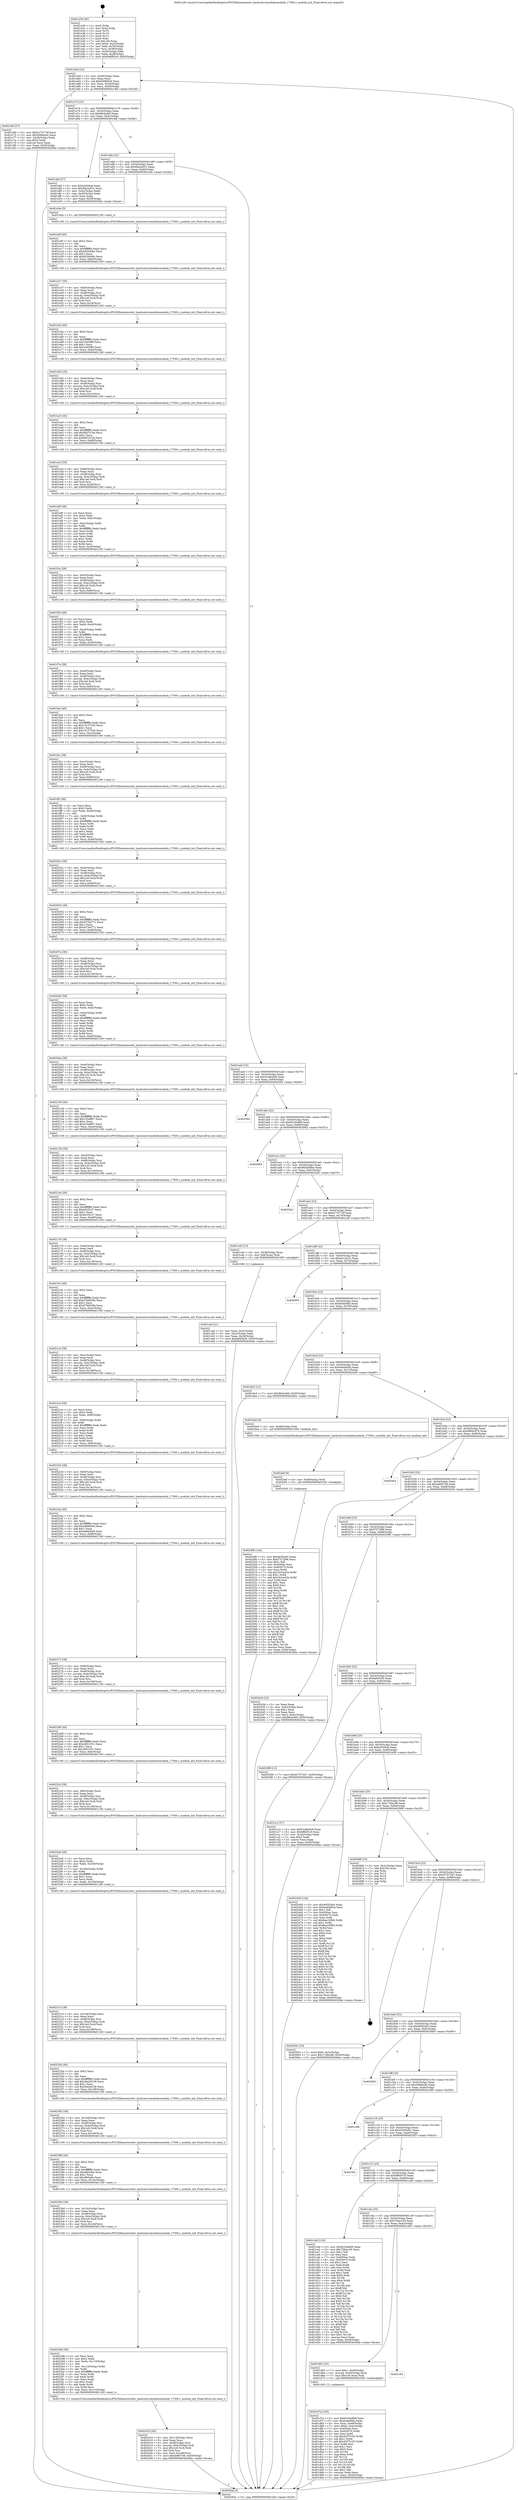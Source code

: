 digraph "0x401a30" {
  label = "0x401a30 (/mnt/c/Users/mathe/Desktop/tcc/POCII/binaries/extr_hashcatsrcmodulesmodule_17500.c_module_init_Final-ollvm.out::main(0))"
  labelloc = "t"
  node[shape=record]

  Entry [label="",width=0.3,height=0.3,shape=circle,fillcolor=black,style=filled]
  "0x401a5d" [label="{
     0x401a5d [23]\l
     | [instrs]\l
     &nbsp;&nbsp;0x401a5d \<+3\>: mov -0x50(%rbp),%eax\l
     &nbsp;&nbsp;0x401a60 \<+2\>: mov %eax,%ecx\l
     &nbsp;&nbsp;0x401a62 \<+6\>: sub $0x846f65c6,%ecx\l
     &nbsp;&nbsp;0x401a68 \<+3\>: mov %eax,-0x54(%rbp)\l
     &nbsp;&nbsp;0x401a6b \<+3\>: mov %ecx,-0x58(%rbp)\l
     &nbsp;&nbsp;0x401a6e \<+6\>: je 0000000000401c6d \<main+0x23d\>\l
  }"]
  "0x401c6d" [label="{
     0x401c6d [27]\l
     | [instrs]\l
     &nbsp;&nbsp;0x401c6d \<+5\>: mov $0xb170774f,%eax\l
     &nbsp;&nbsp;0x401c72 \<+5\>: mov $0x509bbc9c,%ecx\l
     &nbsp;&nbsp;0x401c77 \<+3\>: mov -0x28(%rbp),%edx\l
     &nbsp;&nbsp;0x401c7a \<+3\>: cmp $0x2,%edx\l
     &nbsp;&nbsp;0x401c7d \<+3\>: cmovne %ecx,%eax\l
     &nbsp;&nbsp;0x401c80 \<+3\>: mov %eax,-0x50(%rbp)\l
     &nbsp;&nbsp;0x401c83 \<+5\>: jmp 00000000004026da \<main+0xcaa\>\l
  }"]
  "0x401a74" [label="{
     0x401a74 [22]\l
     | [instrs]\l
     &nbsp;&nbsp;0x401a74 \<+5\>: jmp 0000000000401a79 \<main+0x49\>\l
     &nbsp;&nbsp;0x401a79 \<+3\>: mov -0x54(%rbp),%eax\l
     &nbsp;&nbsp;0x401a7c \<+5\>: sub $0x88cbcfe0,%eax\l
     &nbsp;&nbsp;0x401a81 \<+3\>: mov %eax,-0x5c(%rbp)\l
     &nbsp;&nbsp;0x401a84 \<+6\>: je 0000000000401def \<main+0x3bf\>\l
  }"]
  "0x4026da" [label="{
     0x4026da [5]\l
     | [instrs]\l
     &nbsp;&nbsp;0x4026da \<+5\>: jmp 0000000000401a5d \<main+0x2d\>\l
  }"]
  "0x401a30" [label="{
     0x401a30 [45]\l
     | [instrs]\l
     &nbsp;&nbsp;0x401a30 \<+1\>: push %rbp\l
     &nbsp;&nbsp;0x401a31 \<+3\>: mov %rsp,%rbp\l
     &nbsp;&nbsp;0x401a34 \<+2\>: push %r15\l
     &nbsp;&nbsp;0x401a36 \<+2\>: push %r14\l
     &nbsp;&nbsp;0x401a38 \<+2\>: push %r12\l
     &nbsp;&nbsp;0x401a3a \<+1\>: push %rbx\l
     &nbsp;&nbsp;0x401a3b \<+7\>: sub $0x100,%rsp\l
     &nbsp;&nbsp;0x401a42 \<+7\>: movl $0x0,-0x2c(%rbp)\l
     &nbsp;&nbsp;0x401a49 \<+3\>: mov %edi,-0x30(%rbp)\l
     &nbsp;&nbsp;0x401a4c \<+4\>: mov %rsi,-0x38(%rbp)\l
     &nbsp;&nbsp;0x401a50 \<+3\>: mov -0x30(%rbp),%edi\l
     &nbsp;&nbsp;0x401a53 \<+3\>: mov %edi,-0x28(%rbp)\l
     &nbsp;&nbsp;0x401a56 \<+7\>: movl $0x846f65c6,-0x50(%rbp)\l
  }"]
  Exit [label="",width=0.3,height=0.3,shape=circle,fillcolor=black,style=filled,peripheries=2]
  "0x401def" [label="{
     0x401def [27]\l
     | [instrs]\l
     &nbsp;&nbsp;0x401def \<+5\>: mov $0xb2650e6,%eax\l
     &nbsp;&nbsp;0x401df4 \<+5\>: mov $0x90a2e031,%ecx\l
     &nbsp;&nbsp;0x401df9 \<+3\>: mov -0x4c(%rbp),%edx\l
     &nbsp;&nbsp;0x401dfc \<+3\>: cmp -0x40(%rbp),%edx\l
     &nbsp;&nbsp;0x401dff \<+3\>: cmovl %ecx,%eax\l
     &nbsp;&nbsp;0x401e02 \<+3\>: mov %eax,-0x50(%rbp)\l
     &nbsp;&nbsp;0x401e05 \<+5\>: jmp 00000000004026da \<main+0xcaa\>\l
  }"]
  "0x401a8a" [label="{
     0x401a8a [22]\l
     | [instrs]\l
     &nbsp;&nbsp;0x401a8a \<+5\>: jmp 0000000000401a8f \<main+0x5f\>\l
     &nbsp;&nbsp;0x401a8f \<+3\>: mov -0x54(%rbp),%eax\l
     &nbsp;&nbsp;0x401a92 \<+5\>: sub $0x90a2e031,%eax\l
     &nbsp;&nbsp;0x401a97 \<+3\>: mov %eax,-0x60(%rbp)\l
     &nbsp;&nbsp;0x401a9a \<+6\>: je 0000000000401e0a \<main+0x3da\>\l
  }"]
  "0x4024f8" [label="{
     0x4024f8 [144]\l
     | [instrs]\l
     &nbsp;&nbsp;0x4024f8 \<+5\>: mov $0x465f2a0c,%eax\l
     &nbsp;&nbsp;0x4024fd \<+5\>: mov $0xf7572f06,%ecx\l
     &nbsp;&nbsp;0x402502 \<+2\>: mov $0x1,%dl\l
     &nbsp;&nbsp;0x402504 \<+7\>: mov 0x4050ac,%esi\l
     &nbsp;&nbsp;0x40250b \<+8\>: mov 0x405070,%r8d\l
     &nbsp;&nbsp;0x402513 \<+3\>: mov %esi,%r9d\l
     &nbsp;&nbsp;0x402516 \<+7\>: sub $0x1b3ca43a,%r9d\l
     &nbsp;&nbsp;0x40251d \<+4\>: sub $0x1,%r9d\l
     &nbsp;&nbsp;0x402521 \<+7\>: add $0x1b3ca43a,%r9d\l
     &nbsp;&nbsp;0x402528 \<+4\>: imul %r9d,%esi\l
     &nbsp;&nbsp;0x40252c \<+3\>: and $0x1,%esi\l
     &nbsp;&nbsp;0x40252f \<+3\>: cmp $0x0,%esi\l
     &nbsp;&nbsp;0x402532 \<+4\>: sete %r10b\l
     &nbsp;&nbsp;0x402536 \<+4\>: cmp $0xa,%r8d\l
     &nbsp;&nbsp;0x40253a \<+4\>: setl %r11b\l
     &nbsp;&nbsp;0x40253e \<+3\>: mov %r10b,%bl\l
     &nbsp;&nbsp;0x402541 \<+3\>: xor $0xff,%bl\l
     &nbsp;&nbsp;0x402544 \<+3\>: mov %r11b,%r14b\l
     &nbsp;&nbsp;0x402547 \<+4\>: xor $0xff,%r14b\l
     &nbsp;&nbsp;0x40254b \<+3\>: xor $0x1,%dl\l
     &nbsp;&nbsp;0x40254e \<+3\>: mov %bl,%r15b\l
     &nbsp;&nbsp;0x402551 \<+4\>: and $0xff,%r15b\l
     &nbsp;&nbsp;0x402555 \<+3\>: and %dl,%r10b\l
     &nbsp;&nbsp;0x402558 \<+3\>: mov %r14b,%r12b\l
     &nbsp;&nbsp;0x40255b \<+4\>: and $0xff,%r12b\l
     &nbsp;&nbsp;0x40255f \<+3\>: and %dl,%r11b\l
     &nbsp;&nbsp;0x402562 \<+3\>: or %r10b,%r15b\l
     &nbsp;&nbsp;0x402565 \<+3\>: or %r11b,%r12b\l
     &nbsp;&nbsp;0x402568 \<+3\>: xor %r12b,%r15b\l
     &nbsp;&nbsp;0x40256b \<+3\>: or %r14b,%bl\l
     &nbsp;&nbsp;0x40256e \<+3\>: xor $0xff,%bl\l
     &nbsp;&nbsp;0x402571 \<+3\>: or $0x1,%dl\l
     &nbsp;&nbsp;0x402574 \<+2\>: and %dl,%bl\l
     &nbsp;&nbsp;0x402576 \<+3\>: or %bl,%r15b\l
     &nbsp;&nbsp;0x402579 \<+4\>: test $0x1,%r15b\l
     &nbsp;&nbsp;0x40257d \<+3\>: cmovne %ecx,%eax\l
     &nbsp;&nbsp;0x402580 \<+3\>: mov %eax,-0x50(%rbp)\l
     &nbsp;&nbsp;0x402583 \<+5\>: jmp 00000000004026da \<main+0xcaa\>\l
  }"]
  "0x401e0a" [label="{
     0x401e0a [5]\l
     | [instrs]\l
     &nbsp;&nbsp;0x401e0a \<+5\>: call 0000000000401160 \<next_i\>\l
     | [calls]\l
     &nbsp;&nbsp;0x401160 \{1\} (/mnt/c/Users/mathe/Desktop/tcc/POCII/binaries/extr_hashcatsrcmodulesmodule_17500.c_module_init_Final-ollvm.out::next_i)\l
  }"]
  "0x401aa0" [label="{
     0x401aa0 [22]\l
     | [instrs]\l
     &nbsp;&nbsp;0x401aa0 \<+5\>: jmp 0000000000401aa5 \<main+0x75\>\l
     &nbsp;&nbsp;0x401aa5 \<+3\>: mov -0x54(%rbp),%eax\l
     &nbsp;&nbsp;0x401aa8 \<+5\>: sub $0x91d6a028,%eax\l
     &nbsp;&nbsp;0x401aad \<+3\>: mov %eax,-0x64(%rbp)\l
     &nbsp;&nbsp;0x401ab0 \<+6\>: je 0000000000402594 \<main+0xb64\>\l
  }"]
  "0x4024ef" [label="{
     0x4024ef [9]\l
     | [instrs]\l
     &nbsp;&nbsp;0x4024ef \<+4\>: mov -0x48(%rbp),%rdi\l
     &nbsp;&nbsp;0x4024f3 \<+5\>: call 0000000000401030 \<free@plt\>\l
     | [calls]\l
     &nbsp;&nbsp;0x401030 \{1\} (unknown)\l
  }"]
  "0x402594" [label="{
     0x402594\l
  }", style=dashed]
  "0x401ab6" [label="{
     0x401ab6 [22]\l
     | [instrs]\l
     &nbsp;&nbsp;0x401ab6 \<+5\>: jmp 0000000000401abb \<main+0x8b\>\l
     &nbsp;&nbsp;0x401abb \<+3\>: mov -0x54(%rbp),%eax\l
     &nbsp;&nbsp;0x401abe \<+5\>: sub $0x9234e9d9,%eax\l
     &nbsp;&nbsp;0x401ac3 \<+3\>: mov %eax,-0x68(%rbp)\l
     &nbsp;&nbsp;0x401ac6 \<+6\>: je 0000000000402682 \<main+0xc52\>\l
  }"]
  "0x402410" [label="{
     0x402410 [45]\l
     | [instrs]\l
     &nbsp;&nbsp;0x402410 \<+6\>: mov -0x114(%rbp),%ecx\l
     &nbsp;&nbsp;0x402416 \<+3\>: imul %eax,%ecx\l
     &nbsp;&nbsp;0x402419 \<+4\>: mov -0x48(%rbp),%rsi\l
     &nbsp;&nbsp;0x40241d \<+4\>: movslq -0x4c(%rbp),%rdi\l
     &nbsp;&nbsp;0x402421 \<+7\>: imul $0x1e0,%rdi,%rdi\l
     &nbsp;&nbsp;0x402428 \<+3\>: add %rdi,%rsi\l
     &nbsp;&nbsp;0x40242b \<+6\>: mov %ecx,0x1d8(%rsi)\l
     &nbsp;&nbsp;0x402431 \<+7\>: movl $0xee8f3746,-0x50(%rbp)\l
     &nbsp;&nbsp;0x402438 \<+5\>: jmp 00000000004026da \<main+0xcaa\>\l
  }"]
  "0x402682" [label="{
     0x402682\l
  }", style=dashed]
  "0x401acc" [label="{
     0x401acc [22]\l
     | [instrs]\l
     &nbsp;&nbsp;0x401acc \<+5\>: jmp 0000000000401ad1 \<main+0xa1\>\l
     &nbsp;&nbsp;0x401ad1 \<+3\>: mov -0x54(%rbp),%eax\l
     &nbsp;&nbsp;0x401ad4 \<+5\>: sub $0x9bd5d6be,%eax\l
     &nbsp;&nbsp;0x401ad9 \<+3\>: mov %eax,-0x6c(%rbp)\l
     &nbsp;&nbsp;0x401adc \<+6\>: je 00000000004025a0 \<main+0xb70\>\l
  }"]
  "0x4023d6" [label="{
     0x4023d6 [58]\l
     | [instrs]\l
     &nbsp;&nbsp;0x4023d6 \<+2\>: xor %ecx,%ecx\l
     &nbsp;&nbsp;0x4023d8 \<+5\>: mov $0x2,%edx\l
     &nbsp;&nbsp;0x4023dd \<+6\>: mov %edx,-0x110(%rbp)\l
     &nbsp;&nbsp;0x4023e3 \<+1\>: cltd\l
     &nbsp;&nbsp;0x4023e4 \<+7\>: mov -0x110(%rbp),%r8d\l
     &nbsp;&nbsp;0x4023eb \<+3\>: idiv %r8d\l
     &nbsp;&nbsp;0x4023ee \<+6\>: imul $0xfffffffe,%edx,%edx\l
     &nbsp;&nbsp;0x4023f4 \<+3\>: mov %ecx,%r9d\l
     &nbsp;&nbsp;0x4023f7 \<+3\>: sub %edx,%r9d\l
     &nbsp;&nbsp;0x4023fa \<+2\>: mov %ecx,%edx\l
     &nbsp;&nbsp;0x4023fc \<+3\>: sub $0x1,%edx\l
     &nbsp;&nbsp;0x4023ff \<+3\>: add %edx,%r9d\l
     &nbsp;&nbsp;0x402402 \<+3\>: sub %r9d,%ecx\l
     &nbsp;&nbsp;0x402405 \<+6\>: mov %ecx,-0x114(%rbp)\l
     &nbsp;&nbsp;0x40240b \<+5\>: call 0000000000401160 \<next_i\>\l
     | [calls]\l
     &nbsp;&nbsp;0x401160 \{1\} (/mnt/c/Users/mathe/Desktop/tcc/POCII/binaries/extr_hashcatsrcmodulesmodule_17500.c_module_init_Final-ollvm.out::next_i)\l
  }"]
  "0x4025a0" [label="{
     0x4025a0\l
  }", style=dashed]
  "0x401ae2" [label="{
     0x401ae2 [22]\l
     | [instrs]\l
     &nbsp;&nbsp;0x401ae2 \<+5\>: jmp 0000000000401ae7 \<main+0xb7\>\l
     &nbsp;&nbsp;0x401ae7 \<+3\>: mov -0x54(%rbp),%eax\l
     &nbsp;&nbsp;0x401aea \<+5\>: sub $0xb170774f,%eax\l
     &nbsp;&nbsp;0x401aef \<+3\>: mov %eax,-0x70(%rbp)\l
     &nbsp;&nbsp;0x401af2 \<+6\>: je 0000000000401ca0 \<main+0x270\>\l
  }"]
  "0x4023b0" [label="{
     0x4023b0 [38]\l
     | [instrs]\l
     &nbsp;&nbsp;0x4023b0 \<+6\>: mov -0x10c(%rbp),%ecx\l
     &nbsp;&nbsp;0x4023b6 \<+3\>: imul %eax,%ecx\l
     &nbsp;&nbsp;0x4023b9 \<+4\>: mov -0x48(%rbp),%rsi\l
     &nbsp;&nbsp;0x4023bd \<+4\>: movslq -0x4c(%rbp),%rdi\l
     &nbsp;&nbsp;0x4023c1 \<+7\>: imul $0x1e0,%rdi,%rdi\l
     &nbsp;&nbsp;0x4023c8 \<+3\>: add %rdi,%rsi\l
     &nbsp;&nbsp;0x4023cb \<+6\>: mov %ecx,0x1d4(%rsi)\l
     &nbsp;&nbsp;0x4023d1 \<+5\>: call 0000000000401160 \<next_i\>\l
     | [calls]\l
     &nbsp;&nbsp;0x401160 \{1\} (/mnt/c/Users/mathe/Desktop/tcc/POCII/binaries/extr_hashcatsrcmodulesmodule_17500.c_module_init_Final-ollvm.out::next_i)\l
  }"]
  "0x401ca0" [label="{
     0x401ca0 [13]\l
     | [instrs]\l
     &nbsp;&nbsp;0x401ca0 \<+4\>: mov -0x38(%rbp),%rax\l
     &nbsp;&nbsp;0x401ca4 \<+4\>: mov 0x8(%rax),%rdi\l
     &nbsp;&nbsp;0x401ca8 \<+5\>: call 0000000000401060 \<atoi@plt\>\l
     | [calls]\l
     &nbsp;&nbsp;0x401060 \{1\} (unknown)\l
  }"]
  "0x401af8" [label="{
     0x401af8 [22]\l
     | [instrs]\l
     &nbsp;&nbsp;0x401af8 \<+5\>: jmp 0000000000401afd \<main+0xcd\>\l
     &nbsp;&nbsp;0x401afd \<+3\>: mov -0x54(%rbp),%eax\l
     &nbsp;&nbsp;0x401b00 \<+5\>: sub $0xba12ecf1,%eax\l
     &nbsp;&nbsp;0x401b05 \<+3\>: mov %eax,-0x74(%rbp)\l
     &nbsp;&nbsp;0x401b08 \<+6\>: je 0000000000402650 \<main+0xc20\>\l
  }"]
  "0x401cad" [label="{
     0x401cad [21]\l
     | [instrs]\l
     &nbsp;&nbsp;0x401cad \<+3\>: mov %eax,-0x3c(%rbp)\l
     &nbsp;&nbsp;0x401cb0 \<+3\>: mov -0x3c(%rbp),%eax\l
     &nbsp;&nbsp;0x401cb3 \<+3\>: mov %eax,-0x24(%rbp)\l
     &nbsp;&nbsp;0x401cb6 \<+7\>: movl $0xfaf45b29,-0x50(%rbp)\l
     &nbsp;&nbsp;0x401cbd \<+5\>: jmp 00000000004026da \<main+0xcaa\>\l
  }"]
  "0x402388" [label="{
     0x402388 [40]\l
     | [instrs]\l
     &nbsp;&nbsp;0x402388 \<+5\>: mov $0x2,%ecx\l
     &nbsp;&nbsp;0x40238d \<+1\>: cltd\l
     &nbsp;&nbsp;0x40238e \<+2\>: idiv %ecx\l
     &nbsp;&nbsp;0x402390 \<+6\>: imul $0xfffffffe,%edx,%ecx\l
     &nbsp;&nbsp;0x402396 \<+6\>: add $0xefb5a9e,%ecx\l
     &nbsp;&nbsp;0x40239c \<+3\>: add $0x1,%ecx\l
     &nbsp;&nbsp;0x40239f \<+6\>: sub $0xefb5a9e,%ecx\l
     &nbsp;&nbsp;0x4023a5 \<+6\>: mov %ecx,-0x10c(%rbp)\l
     &nbsp;&nbsp;0x4023ab \<+5\>: call 0000000000401160 \<next_i\>\l
     | [calls]\l
     &nbsp;&nbsp;0x401160 \{1\} (/mnt/c/Users/mathe/Desktop/tcc/POCII/binaries/extr_hashcatsrcmodulesmodule_17500.c_module_init_Final-ollvm.out::next_i)\l
  }"]
  "0x402650" [label="{
     0x402650\l
  }", style=dashed]
  "0x401b0e" [label="{
     0x401b0e [22]\l
     | [instrs]\l
     &nbsp;&nbsp;0x401b0e \<+5\>: jmp 0000000000401b13 \<main+0xe3\>\l
     &nbsp;&nbsp;0x401b13 \<+3\>: mov -0x54(%rbp),%eax\l
     &nbsp;&nbsp;0x401b16 \<+5\>: sub $0xbcfa069a,%eax\l
     &nbsp;&nbsp;0x401b1b \<+3\>: mov %eax,-0x78(%rbp)\l
     &nbsp;&nbsp;0x401b1e \<+6\>: je 0000000000401de3 \<main+0x3b3\>\l
  }"]
  "0x402362" [label="{
     0x402362 [38]\l
     | [instrs]\l
     &nbsp;&nbsp;0x402362 \<+6\>: mov -0x108(%rbp),%ecx\l
     &nbsp;&nbsp;0x402368 \<+3\>: imul %eax,%ecx\l
     &nbsp;&nbsp;0x40236b \<+4\>: mov -0x48(%rbp),%rsi\l
     &nbsp;&nbsp;0x40236f \<+4\>: movslq -0x4c(%rbp),%rdi\l
     &nbsp;&nbsp;0x402373 \<+7\>: imul $0x1e0,%rdi,%rdi\l
     &nbsp;&nbsp;0x40237a \<+3\>: add %rdi,%rsi\l
     &nbsp;&nbsp;0x40237d \<+6\>: mov %ecx,0x1d0(%rsi)\l
     &nbsp;&nbsp;0x402383 \<+5\>: call 0000000000401160 \<next_i\>\l
     | [calls]\l
     &nbsp;&nbsp;0x401160 \{1\} (/mnt/c/Users/mathe/Desktop/tcc/POCII/binaries/extr_hashcatsrcmodulesmodule_17500.c_module_init_Final-ollvm.out::next_i)\l
  }"]
  "0x401de3" [label="{
     0x401de3 [12]\l
     | [instrs]\l
     &nbsp;&nbsp;0x401de3 \<+7\>: movl $0x88cbcfe0,-0x50(%rbp)\l
     &nbsp;&nbsp;0x401dea \<+5\>: jmp 00000000004026da \<main+0xcaa\>\l
  }"]
  "0x401b24" [label="{
     0x401b24 [22]\l
     | [instrs]\l
     &nbsp;&nbsp;0x401b24 \<+5\>: jmp 0000000000401b29 \<main+0xf9\>\l
     &nbsp;&nbsp;0x401b29 \<+3\>: mov -0x54(%rbp),%eax\l
     &nbsp;&nbsp;0x401b2c \<+5\>: sub $0xbedde93a,%eax\l
     &nbsp;&nbsp;0x401b31 \<+3\>: mov %eax,-0x7c(%rbp)\l
     &nbsp;&nbsp;0x401b34 \<+6\>: je 00000000004024e6 \<main+0xab6\>\l
  }"]
  "0x40233a" [label="{
     0x40233a [40]\l
     | [instrs]\l
     &nbsp;&nbsp;0x40233a \<+5\>: mov $0x2,%ecx\l
     &nbsp;&nbsp;0x40233f \<+1\>: cltd\l
     &nbsp;&nbsp;0x402340 \<+2\>: idiv %ecx\l
     &nbsp;&nbsp;0x402342 \<+6\>: imul $0xfffffffe,%edx,%ecx\l
     &nbsp;&nbsp;0x402348 \<+6\>: add $0x3ba28158,%ecx\l
     &nbsp;&nbsp;0x40234e \<+3\>: add $0x1,%ecx\l
     &nbsp;&nbsp;0x402351 \<+6\>: sub $0x3ba28158,%ecx\l
     &nbsp;&nbsp;0x402357 \<+6\>: mov %ecx,-0x108(%rbp)\l
     &nbsp;&nbsp;0x40235d \<+5\>: call 0000000000401160 \<next_i\>\l
     | [calls]\l
     &nbsp;&nbsp;0x401160 \{1\} (/mnt/c/Users/mathe/Desktop/tcc/POCII/binaries/extr_hashcatsrcmodulesmodule_17500.c_module_init_Final-ollvm.out::next_i)\l
  }"]
  "0x4024e6" [label="{
     0x4024e6 [9]\l
     | [instrs]\l
     &nbsp;&nbsp;0x4024e6 \<+4\>: mov -0x48(%rbp),%rdi\l
     &nbsp;&nbsp;0x4024ea \<+5\>: call 0000000000401590 \<module_init\>\l
     | [calls]\l
     &nbsp;&nbsp;0x401590 \{1\} (/mnt/c/Users/mathe/Desktop/tcc/POCII/binaries/extr_hashcatsrcmodulesmodule_17500.c_module_init_Final-ollvm.out::module_init)\l
  }"]
  "0x401b3a" [label="{
     0x401b3a [22]\l
     | [instrs]\l
     &nbsp;&nbsp;0x401b3a \<+5\>: jmp 0000000000401b3f \<main+0x10f\>\l
     &nbsp;&nbsp;0x401b3f \<+3\>: mov -0x54(%rbp),%eax\l
     &nbsp;&nbsp;0x401b42 \<+5\>: sub $0xd80bc679,%eax\l
     &nbsp;&nbsp;0x401b47 \<+3\>: mov %eax,-0x80(%rbp)\l
     &nbsp;&nbsp;0x401b4a \<+6\>: je 00000000004026ce \<main+0xc9e\>\l
  }"]
  "0x402314" [label="{
     0x402314 [38]\l
     | [instrs]\l
     &nbsp;&nbsp;0x402314 \<+6\>: mov -0x104(%rbp),%ecx\l
     &nbsp;&nbsp;0x40231a \<+3\>: imul %eax,%ecx\l
     &nbsp;&nbsp;0x40231d \<+4\>: mov -0x48(%rbp),%rsi\l
     &nbsp;&nbsp;0x402321 \<+4\>: movslq -0x4c(%rbp),%rdi\l
     &nbsp;&nbsp;0x402325 \<+7\>: imul $0x1e0,%rdi,%rdi\l
     &nbsp;&nbsp;0x40232c \<+3\>: add %rdi,%rsi\l
     &nbsp;&nbsp;0x40232f \<+6\>: mov %ecx,0x198(%rsi)\l
     &nbsp;&nbsp;0x402335 \<+5\>: call 0000000000401160 \<next_i\>\l
     | [calls]\l
     &nbsp;&nbsp;0x401160 \{1\} (/mnt/c/Users/mathe/Desktop/tcc/POCII/binaries/extr_hashcatsrcmodulesmodule_17500.c_module_init_Final-ollvm.out::next_i)\l
  }"]
  "0x4026ce" [label="{
     0x4026ce\l
  }", style=dashed]
  "0x401b50" [label="{
     0x401b50 [25]\l
     | [instrs]\l
     &nbsp;&nbsp;0x401b50 \<+5\>: jmp 0000000000401b55 \<main+0x125\>\l
     &nbsp;&nbsp;0x401b55 \<+3\>: mov -0x54(%rbp),%eax\l
     &nbsp;&nbsp;0x401b58 \<+5\>: sub $0xee8f3746,%eax\l
     &nbsp;&nbsp;0x401b5d \<+6\>: mov %eax,-0x84(%rbp)\l
     &nbsp;&nbsp;0x401b63 \<+6\>: je 000000000040243d \<main+0xa0d\>\l
  }"]
  "0x4022e6" [label="{
     0x4022e6 [46]\l
     | [instrs]\l
     &nbsp;&nbsp;0x4022e6 \<+2\>: xor %ecx,%ecx\l
     &nbsp;&nbsp;0x4022e8 \<+5\>: mov $0x2,%edx\l
     &nbsp;&nbsp;0x4022ed \<+6\>: mov %edx,-0x100(%rbp)\l
     &nbsp;&nbsp;0x4022f3 \<+1\>: cltd\l
     &nbsp;&nbsp;0x4022f4 \<+7\>: mov -0x100(%rbp),%r8d\l
     &nbsp;&nbsp;0x4022fb \<+3\>: idiv %r8d\l
     &nbsp;&nbsp;0x4022fe \<+6\>: imul $0xfffffffe,%edx,%edx\l
     &nbsp;&nbsp;0x402304 \<+3\>: sub $0x1,%ecx\l
     &nbsp;&nbsp;0x402307 \<+2\>: sub %ecx,%edx\l
     &nbsp;&nbsp;0x402309 \<+6\>: mov %edx,-0x104(%rbp)\l
     &nbsp;&nbsp;0x40230f \<+5\>: call 0000000000401160 \<next_i\>\l
     | [calls]\l
     &nbsp;&nbsp;0x401160 \{1\} (/mnt/c/Users/mathe/Desktop/tcc/POCII/binaries/extr_hashcatsrcmodulesmodule_17500.c_module_init_Final-ollvm.out::next_i)\l
  }"]
  "0x40243d" [label="{
     0x40243d [25]\l
     | [instrs]\l
     &nbsp;&nbsp;0x40243d \<+2\>: xor %eax,%eax\l
     &nbsp;&nbsp;0x40243f \<+3\>: mov -0x4c(%rbp),%ecx\l
     &nbsp;&nbsp;0x402442 \<+3\>: sub $0x1,%eax\l
     &nbsp;&nbsp;0x402445 \<+2\>: sub %eax,%ecx\l
     &nbsp;&nbsp;0x402447 \<+3\>: mov %ecx,-0x4c(%rbp)\l
     &nbsp;&nbsp;0x40244a \<+7\>: movl $0x88cbcfe0,-0x50(%rbp)\l
     &nbsp;&nbsp;0x402451 \<+5\>: jmp 00000000004026da \<main+0xcaa\>\l
  }"]
  "0x401b69" [label="{
     0x401b69 [25]\l
     | [instrs]\l
     &nbsp;&nbsp;0x401b69 \<+5\>: jmp 0000000000401b6e \<main+0x13e\>\l
     &nbsp;&nbsp;0x401b6e \<+3\>: mov -0x54(%rbp),%eax\l
     &nbsp;&nbsp;0x401b71 \<+5\>: sub $0xf7572f06,%eax\l
     &nbsp;&nbsp;0x401b76 \<+6\>: mov %eax,-0x88(%rbp)\l
     &nbsp;&nbsp;0x401b7c \<+6\>: je 0000000000402588 \<main+0xb58\>\l
  }"]
  "0x4022c0" [label="{
     0x4022c0 [38]\l
     | [instrs]\l
     &nbsp;&nbsp;0x4022c0 \<+6\>: mov -0xfc(%rbp),%ecx\l
     &nbsp;&nbsp;0x4022c6 \<+3\>: imul %eax,%ecx\l
     &nbsp;&nbsp;0x4022c9 \<+4\>: mov -0x48(%rbp),%rsi\l
     &nbsp;&nbsp;0x4022cd \<+4\>: movslq -0x4c(%rbp),%rdi\l
     &nbsp;&nbsp;0x4022d1 \<+7\>: imul $0x1e0,%rdi,%rdi\l
     &nbsp;&nbsp;0x4022d8 \<+3\>: add %rdi,%rsi\l
     &nbsp;&nbsp;0x4022db \<+6\>: mov %ecx,0x194(%rsi)\l
     &nbsp;&nbsp;0x4022e1 \<+5\>: call 0000000000401160 \<next_i\>\l
     | [calls]\l
     &nbsp;&nbsp;0x401160 \{1\} (/mnt/c/Users/mathe/Desktop/tcc/POCII/binaries/extr_hashcatsrcmodulesmodule_17500.c_module_init_Final-ollvm.out::next_i)\l
  }"]
  "0x402588" [label="{
     0x402588 [12]\l
     | [instrs]\l
     &nbsp;&nbsp;0x402588 \<+7\>: movl $0x437572d7,-0x50(%rbp)\l
     &nbsp;&nbsp;0x40258f \<+5\>: jmp 00000000004026da \<main+0xcaa\>\l
  }"]
  "0x401b82" [label="{
     0x401b82 [25]\l
     | [instrs]\l
     &nbsp;&nbsp;0x401b82 \<+5\>: jmp 0000000000401b87 \<main+0x157\>\l
     &nbsp;&nbsp;0x401b87 \<+3\>: mov -0x54(%rbp),%eax\l
     &nbsp;&nbsp;0x401b8a \<+5\>: sub $0xfaf45b29,%eax\l
     &nbsp;&nbsp;0x401b8f \<+6\>: mov %eax,-0x8c(%rbp)\l
     &nbsp;&nbsp;0x401b95 \<+6\>: je 0000000000401cc2 \<main+0x292\>\l
  }"]
  "0x402298" [label="{
     0x402298 [40]\l
     | [instrs]\l
     &nbsp;&nbsp;0x402298 \<+5\>: mov $0x2,%ecx\l
     &nbsp;&nbsp;0x40229d \<+1\>: cltd\l
     &nbsp;&nbsp;0x40229e \<+2\>: idiv %ecx\l
     &nbsp;&nbsp;0x4022a0 \<+6\>: imul $0xfffffffe,%edx,%ecx\l
     &nbsp;&nbsp;0x4022a6 \<+6\>: add $0xc6f21551,%ecx\l
     &nbsp;&nbsp;0x4022ac \<+3\>: add $0x1,%ecx\l
     &nbsp;&nbsp;0x4022af \<+6\>: sub $0xc6f21551,%ecx\l
     &nbsp;&nbsp;0x4022b5 \<+6\>: mov %ecx,-0xfc(%rbp)\l
     &nbsp;&nbsp;0x4022bb \<+5\>: call 0000000000401160 \<next_i\>\l
     | [calls]\l
     &nbsp;&nbsp;0x401160 \{1\} (/mnt/c/Users/mathe/Desktop/tcc/POCII/binaries/extr_hashcatsrcmodulesmodule_17500.c_module_init_Final-ollvm.out::next_i)\l
  }"]
  "0x401cc2" [label="{
     0x401cc2 [27]\l
     | [instrs]\l
     &nbsp;&nbsp;0x401cc2 \<+5\>: mov $0x91d6a028,%eax\l
     &nbsp;&nbsp;0x401cc7 \<+5\>: mov $0x6ff40510,%ecx\l
     &nbsp;&nbsp;0x401ccc \<+3\>: mov -0x24(%rbp),%edx\l
     &nbsp;&nbsp;0x401ccf \<+3\>: cmp $0x0,%edx\l
     &nbsp;&nbsp;0x401cd2 \<+3\>: cmove %ecx,%eax\l
     &nbsp;&nbsp;0x401cd5 \<+3\>: mov %eax,-0x50(%rbp)\l
     &nbsp;&nbsp;0x401cd8 \<+5\>: jmp 00000000004026da \<main+0xcaa\>\l
  }"]
  "0x401b9b" [label="{
     0x401b9b [25]\l
     | [instrs]\l
     &nbsp;&nbsp;0x401b9b \<+5\>: jmp 0000000000401ba0 \<main+0x170\>\l
     &nbsp;&nbsp;0x401ba0 \<+3\>: mov -0x54(%rbp),%eax\l
     &nbsp;&nbsp;0x401ba3 \<+5\>: sub $0xb2650e6,%eax\l
     &nbsp;&nbsp;0x401ba8 \<+6\>: mov %eax,-0x90(%rbp)\l
     &nbsp;&nbsp;0x401bae \<+6\>: je 0000000000402456 \<main+0xa26\>\l
  }"]
  "0x402272" [label="{
     0x402272 [38]\l
     | [instrs]\l
     &nbsp;&nbsp;0x402272 \<+6\>: mov -0xf8(%rbp),%ecx\l
     &nbsp;&nbsp;0x402278 \<+3\>: imul %eax,%ecx\l
     &nbsp;&nbsp;0x40227b \<+4\>: mov -0x48(%rbp),%rsi\l
     &nbsp;&nbsp;0x40227f \<+4\>: movslq -0x4c(%rbp),%rdi\l
     &nbsp;&nbsp;0x402283 \<+7\>: imul $0x1e0,%rdi,%rdi\l
     &nbsp;&nbsp;0x40228a \<+3\>: add %rdi,%rsi\l
     &nbsp;&nbsp;0x40228d \<+6\>: mov %ecx,0x190(%rsi)\l
     &nbsp;&nbsp;0x402293 \<+5\>: call 0000000000401160 \<next_i\>\l
     | [calls]\l
     &nbsp;&nbsp;0x401160 \{1\} (/mnt/c/Users/mathe/Desktop/tcc/POCII/binaries/extr_hashcatsrcmodulesmodule_17500.c_module_init_Final-ollvm.out::next_i)\l
  }"]
  "0x402456" [label="{
     0x402456 [144]\l
     | [instrs]\l
     &nbsp;&nbsp;0x402456 \<+5\>: mov $0x465f2a0c,%eax\l
     &nbsp;&nbsp;0x40245b \<+5\>: mov $0xbedde93a,%ecx\l
     &nbsp;&nbsp;0x402460 \<+2\>: mov $0x1,%dl\l
     &nbsp;&nbsp;0x402462 \<+7\>: mov 0x4050ac,%esi\l
     &nbsp;&nbsp;0x402469 \<+7\>: mov 0x405070,%edi\l
     &nbsp;&nbsp;0x402470 \<+3\>: mov %esi,%r8d\l
     &nbsp;&nbsp;0x402473 \<+7\>: sub $0x8ea16900,%r8d\l
     &nbsp;&nbsp;0x40247a \<+4\>: sub $0x1,%r8d\l
     &nbsp;&nbsp;0x40247e \<+7\>: add $0x8ea16900,%r8d\l
     &nbsp;&nbsp;0x402485 \<+4\>: imul %r8d,%esi\l
     &nbsp;&nbsp;0x402489 \<+3\>: and $0x1,%esi\l
     &nbsp;&nbsp;0x40248c \<+3\>: cmp $0x0,%esi\l
     &nbsp;&nbsp;0x40248f \<+4\>: sete %r9b\l
     &nbsp;&nbsp;0x402493 \<+3\>: cmp $0xa,%edi\l
     &nbsp;&nbsp;0x402496 \<+4\>: setl %r10b\l
     &nbsp;&nbsp;0x40249a \<+3\>: mov %r9b,%r11b\l
     &nbsp;&nbsp;0x40249d \<+4\>: xor $0xff,%r11b\l
     &nbsp;&nbsp;0x4024a1 \<+3\>: mov %r10b,%bl\l
     &nbsp;&nbsp;0x4024a4 \<+3\>: xor $0xff,%bl\l
     &nbsp;&nbsp;0x4024a7 \<+3\>: xor $0x0,%dl\l
     &nbsp;&nbsp;0x4024aa \<+3\>: mov %r11b,%r14b\l
     &nbsp;&nbsp;0x4024ad \<+4\>: and $0x0,%r14b\l
     &nbsp;&nbsp;0x4024b1 \<+3\>: and %dl,%r9b\l
     &nbsp;&nbsp;0x4024b4 \<+3\>: mov %bl,%r15b\l
     &nbsp;&nbsp;0x4024b7 \<+4\>: and $0x0,%r15b\l
     &nbsp;&nbsp;0x4024bb \<+3\>: and %dl,%r10b\l
     &nbsp;&nbsp;0x4024be \<+3\>: or %r9b,%r14b\l
     &nbsp;&nbsp;0x4024c1 \<+3\>: or %r10b,%r15b\l
     &nbsp;&nbsp;0x4024c4 \<+3\>: xor %r15b,%r14b\l
     &nbsp;&nbsp;0x4024c7 \<+3\>: or %bl,%r11b\l
     &nbsp;&nbsp;0x4024ca \<+4\>: xor $0xff,%r11b\l
     &nbsp;&nbsp;0x4024ce \<+3\>: or $0x0,%dl\l
     &nbsp;&nbsp;0x4024d1 \<+3\>: and %dl,%r11b\l
     &nbsp;&nbsp;0x4024d4 \<+3\>: or %r11b,%r14b\l
     &nbsp;&nbsp;0x4024d7 \<+4\>: test $0x1,%r14b\l
     &nbsp;&nbsp;0x4024db \<+3\>: cmovne %ecx,%eax\l
     &nbsp;&nbsp;0x4024de \<+3\>: mov %eax,-0x50(%rbp)\l
     &nbsp;&nbsp;0x4024e1 \<+5\>: jmp 00000000004026da \<main+0xcaa\>\l
  }"]
  "0x401bb4" [label="{
     0x401bb4 [25]\l
     | [instrs]\l
     &nbsp;&nbsp;0x401bb4 \<+5\>: jmp 0000000000401bb9 \<main+0x189\>\l
     &nbsp;&nbsp;0x401bb9 \<+3\>: mov -0x54(%rbp),%eax\l
     &nbsp;&nbsp;0x401bbc \<+5\>: sub $0x174fa186,%eax\l
     &nbsp;&nbsp;0x401bc1 \<+6\>: mov %eax,-0x94(%rbp)\l
     &nbsp;&nbsp;0x401bc7 \<+6\>: je 000000000040266f \<main+0xc3f\>\l
  }"]
  "0x40224a" [label="{
     0x40224a [40]\l
     | [instrs]\l
     &nbsp;&nbsp;0x40224a \<+5\>: mov $0x2,%ecx\l
     &nbsp;&nbsp;0x40224f \<+1\>: cltd\l
     &nbsp;&nbsp;0x402250 \<+2\>: idiv %ecx\l
     &nbsp;&nbsp;0x402252 \<+6\>: imul $0xfffffffe,%edx,%ecx\l
     &nbsp;&nbsp;0x402258 \<+6\>: add $0xefb8d040,%ecx\l
     &nbsp;&nbsp;0x40225e \<+3\>: add $0x1,%ecx\l
     &nbsp;&nbsp;0x402261 \<+6\>: sub $0xefb8d040,%ecx\l
     &nbsp;&nbsp;0x402267 \<+6\>: mov %ecx,-0xf8(%rbp)\l
     &nbsp;&nbsp;0x40226d \<+5\>: call 0000000000401160 \<next_i\>\l
     | [calls]\l
     &nbsp;&nbsp;0x401160 \{1\} (/mnt/c/Users/mathe/Desktop/tcc/POCII/binaries/extr_hashcatsrcmodulesmodule_17500.c_module_init_Final-ollvm.out::next_i)\l
  }"]
  "0x40266f" [label="{
     0x40266f [19]\l
     | [instrs]\l
     &nbsp;&nbsp;0x40266f \<+3\>: mov -0x2c(%rbp),%eax\l
     &nbsp;&nbsp;0x402672 \<+7\>: add $0x100,%rsp\l
     &nbsp;&nbsp;0x402679 \<+1\>: pop %rbx\l
     &nbsp;&nbsp;0x40267a \<+2\>: pop %r12\l
     &nbsp;&nbsp;0x40267c \<+2\>: pop %r14\l
     &nbsp;&nbsp;0x40267e \<+2\>: pop %r15\l
     &nbsp;&nbsp;0x402680 \<+1\>: pop %rbp\l
     &nbsp;&nbsp;0x402681 \<+1\>: ret\l
  }"]
  "0x401bcd" [label="{
     0x401bcd [25]\l
     | [instrs]\l
     &nbsp;&nbsp;0x401bcd \<+5\>: jmp 0000000000401bd2 \<main+0x1a2\>\l
     &nbsp;&nbsp;0x401bd2 \<+3\>: mov -0x54(%rbp),%eax\l
     &nbsp;&nbsp;0x401bd5 \<+5\>: sub $0x437572d7,%eax\l
     &nbsp;&nbsp;0x401bda \<+6\>: mov %eax,-0x98(%rbp)\l
     &nbsp;&nbsp;0x401be0 \<+6\>: je 000000000040265c \<main+0xc2c\>\l
  }"]
  "0x402224" [label="{
     0x402224 [38]\l
     | [instrs]\l
     &nbsp;&nbsp;0x402224 \<+6\>: mov -0xf4(%rbp),%ecx\l
     &nbsp;&nbsp;0x40222a \<+3\>: imul %eax,%ecx\l
     &nbsp;&nbsp;0x40222d \<+4\>: mov -0x48(%rbp),%rsi\l
     &nbsp;&nbsp;0x402231 \<+4\>: movslq -0x4c(%rbp),%rdi\l
     &nbsp;&nbsp;0x402235 \<+7\>: imul $0x1e0,%rdi,%rdi\l
     &nbsp;&nbsp;0x40223c \<+3\>: add %rdi,%rsi\l
     &nbsp;&nbsp;0x40223f \<+6\>: mov %ecx,0x18c(%rsi)\l
     &nbsp;&nbsp;0x402245 \<+5\>: call 0000000000401160 \<next_i\>\l
     | [calls]\l
     &nbsp;&nbsp;0x401160 \{1\} (/mnt/c/Users/mathe/Desktop/tcc/POCII/binaries/extr_hashcatsrcmodulesmodule_17500.c_module_init_Final-ollvm.out::next_i)\l
  }"]
  "0x40265c" [label="{
     0x40265c [19]\l
     | [instrs]\l
     &nbsp;&nbsp;0x40265c \<+7\>: movl $0x0,-0x2c(%rbp)\l
     &nbsp;&nbsp;0x402663 \<+7\>: movl $0x174fa186,-0x50(%rbp)\l
     &nbsp;&nbsp;0x40266a \<+5\>: jmp 00000000004026da \<main+0xcaa\>\l
  }"]
  "0x401be6" [label="{
     0x401be6 [25]\l
     | [instrs]\l
     &nbsp;&nbsp;0x401be6 \<+5\>: jmp 0000000000401beb \<main+0x1bb\>\l
     &nbsp;&nbsp;0x401beb \<+3\>: mov -0x54(%rbp),%eax\l
     &nbsp;&nbsp;0x401bee \<+5\>: sub $0x465f2a0c,%eax\l
     &nbsp;&nbsp;0x401bf3 \<+6\>: mov %eax,-0x9c(%rbp)\l
     &nbsp;&nbsp;0x401bf9 \<+6\>: je 00000000004026b0 \<main+0xc80\>\l
  }"]
  "0x4021ea" [label="{
     0x4021ea [58]\l
     | [instrs]\l
     &nbsp;&nbsp;0x4021ea \<+2\>: xor %ecx,%ecx\l
     &nbsp;&nbsp;0x4021ec \<+5\>: mov $0x2,%edx\l
     &nbsp;&nbsp;0x4021f1 \<+6\>: mov %edx,-0xf0(%rbp)\l
     &nbsp;&nbsp;0x4021f7 \<+1\>: cltd\l
     &nbsp;&nbsp;0x4021f8 \<+7\>: mov -0xf0(%rbp),%r8d\l
     &nbsp;&nbsp;0x4021ff \<+3\>: idiv %r8d\l
     &nbsp;&nbsp;0x402202 \<+6\>: imul $0xfffffffe,%edx,%edx\l
     &nbsp;&nbsp;0x402208 \<+3\>: mov %ecx,%r9d\l
     &nbsp;&nbsp;0x40220b \<+3\>: sub %edx,%r9d\l
     &nbsp;&nbsp;0x40220e \<+2\>: mov %ecx,%edx\l
     &nbsp;&nbsp;0x402210 \<+3\>: sub $0x1,%edx\l
     &nbsp;&nbsp;0x402213 \<+3\>: add %edx,%r9d\l
     &nbsp;&nbsp;0x402216 \<+3\>: sub %r9d,%ecx\l
     &nbsp;&nbsp;0x402219 \<+6\>: mov %ecx,-0xf4(%rbp)\l
     &nbsp;&nbsp;0x40221f \<+5\>: call 0000000000401160 \<next_i\>\l
     | [calls]\l
     &nbsp;&nbsp;0x401160 \{1\} (/mnt/c/Users/mathe/Desktop/tcc/POCII/binaries/extr_hashcatsrcmodulesmodule_17500.c_module_init_Final-ollvm.out::next_i)\l
  }"]
  "0x4026b0" [label="{
     0x4026b0\l
  }", style=dashed]
  "0x401bff" [label="{
     0x401bff [25]\l
     | [instrs]\l
     &nbsp;&nbsp;0x401bff \<+5\>: jmp 0000000000401c04 \<main+0x1d4\>\l
     &nbsp;&nbsp;0x401c04 \<+3\>: mov -0x54(%rbp),%eax\l
     &nbsp;&nbsp;0x401c07 \<+5\>: sub $0x509bbc9c,%eax\l
     &nbsp;&nbsp;0x401c0c \<+6\>: mov %eax,-0xa0(%rbp)\l
     &nbsp;&nbsp;0x401c12 \<+6\>: je 0000000000401c88 \<main+0x258\>\l
  }"]
  "0x4021c4" [label="{
     0x4021c4 [38]\l
     | [instrs]\l
     &nbsp;&nbsp;0x4021c4 \<+6\>: mov -0xec(%rbp),%ecx\l
     &nbsp;&nbsp;0x4021ca \<+3\>: imul %eax,%ecx\l
     &nbsp;&nbsp;0x4021cd \<+4\>: mov -0x48(%rbp),%rsi\l
     &nbsp;&nbsp;0x4021d1 \<+4\>: movslq -0x4c(%rbp),%rdi\l
     &nbsp;&nbsp;0x4021d5 \<+7\>: imul $0x1e0,%rdi,%rdi\l
     &nbsp;&nbsp;0x4021dc \<+3\>: add %rdi,%rsi\l
     &nbsp;&nbsp;0x4021df \<+6\>: mov %ecx,0x188(%rsi)\l
     &nbsp;&nbsp;0x4021e5 \<+5\>: call 0000000000401160 \<next_i\>\l
     | [calls]\l
     &nbsp;&nbsp;0x401160 \{1\} (/mnt/c/Users/mathe/Desktop/tcc/POCII/binaries/extr_hashcatsrcmodulesmodule_17500.c_module_init_Final-ollvm.out::next_i)\l
  }"]
  "0x401c88" [label="{
     0x401c88\l
  }", style=dashed]
  "0x401c18" [label="{
     0x401c18 [25]\l
     | [instrs]\l
     &nbsp;&nbsp;0x401c18 \<+5\>: jmp 0000000000401c1d \<main+0x1ed\>\l
     &nbsp;&nbsp;0x401c1d \<+3\>: mov -0x54(%rbp),%eax\l
     &nbsp;&nbsp;0x401c20 \<+5\>: sub $0x53204d51,%eax\l
     &nbsp;&nbsp;0x401c25 \<+6\>: mov %eax,-0xa4(%rbp)\l
     &nbsp;&nbsp;0x401c2b \<+6\>: je 00000000004025f3 \<main+0xbc3\>\l
  }"]
  "0x40219c" [label="{
     0x40219c [40]\l
     | [instrs]\l
     &nbsp;&nbsp;0x40219c \<+5\>: mov $0x2,%ecx\l
     &nbsp;&nbsp;0x4021a1 \<+1\>: cltd\l
     &nbsp;&nbsp;0x4021a2 \<+2\>: idiv %ecx\l
     &nbsp;&nbsp;0x4021a4 \<+6\>: imul $0xfffffffe,%edx,%ecx\l
     &nbsp;&nbsp;0x4021aa \<+6\>: add $0xd79d038e,%ecx\l
     &nbsp;&nbsp;0x4021b0 \<+3\>: add $0x1,%ecx\l
     &nbsp;&nbsp;0x4021b3 \<+6\>: sub $0xd79d038e,%ecx\l
     &nbsp;&nbsp;0x4021b9 \<+6\>: mov %ecx,-0xec(%rbp)\l
     &nbsp;&nbsp;0x4021bf \<+5\>: call 0000000000401160 \<next_i\>\l
     | [calls]\l
     &nbsp;&nbsp;0x401160 \{1\} (/mnt/c/Users/mathe/Desktop/tcc/POCII/binaries/extr_hashcatsrcmodulesmodule_17500.c_module_init_Final-ollvm.out::next_i)\l
  }"]
  "0x4025f3" [label="{
     0x4025f3\l
  }", style=dashed]
  "0x401c31" [label="{
     0x401c31 [25]\l
     | [instrs]\l
     &nbsp;&nbsp;0x401c31 \<+5\>: jmp 0000000000401c36 \<main+0x206\>\l
     &nbsp;&nbsp;0x401c36 \<+3\>: mov -0x54(%rbp),%eax\l
     &nbsp;&nbsp;0x401c39 \<+5\>: sub $0x6ff40510,%eax\l
     &nbsp;&nbsp;0x401c3e \<+6\>: mov %eax,-0xa8(%rbp)\l
     &nbsp;&nbsp;0x401c44 \<+6\>: je 0000000000401cdd \<main+0x2ad\>\l
  }"]
  "0x402176" [label="{
     0x402176 [38]\l
     | [instrs]\l
     &nbsp;&nbsp;0x402176 \<+6\>: mov -0xe8(%rbp),%ecx\l
     &nbsp;&nbsp;0x40217c \<+3\>: imul %eax,%ecx\l
     &nbsp;&nbsp;0x40217f \<+4\>: mov -0x48(%rbp),%rsi\l
     &nbsp;&nbsp;0x402183 \<+4\>: movslq -0x4c(%rbp),%rdi\l
     &nbsp;&nbsp;0x402187 \<+7\>: imul $0x1e0,%rdi,%rdi\l
     &nbsp;&nbsp;0x40218e \<+3\>: add %rdi,%rsi\l
     &nbsp;&nbsp;0x402191 \<+6\>: mov %ecx,0x130(%rsi)\l
     &nbsp;&nbsp;0x402197 \<+5\>: call 0000000000401160 \<next_i\>\l
     | [calls]\l
     &nbsp;&nbsp;0x401160 \{1\} (/mnt/c/Users/mathe/Desktop/tcc/POCII/binaries/extr_hashcatsrcmodulesmodule_17500.c_module_init_Final-ollvm.out::next_i)\l
  }"]
  "0x401cdd" [label="{
     0x401cdd [134]\l
     | [instrs]\l
     &nbsp;&nbsp;0x401cdd \<+5\>: mov $0x9234e9d9,%eax\l
     &nbsp;&nbsp;0x401ce2 \<+5\>: mov $0x75fae145,%ecx\l
     &nbsp;&nbsp;0x401ce7 \<+2\>: mov $0x1,%dl\l
     &nbsp;&nbsp;0x401ce9 \<+2\>: xor %esi,%esi\l
     &nbsp;&nbsp;0x401ceb \<+7\>: mov 0x4050ac,%edi\l
     &nbsp;&nbsp;0x401cf2 \<+8\>: mov 0x405070,%r8d\l
     &nbsp;&nbsp;0x401cfa \<+3\>: sub $0x1,%esi\l
     &nbsp;&nbsp;0x401cfd \<+3\>: mov %edi,%r9d\l
     &nbsp;&nbsp;0x401d00 \<+3\>: add %esi,%r9d\l
     &nbsp;&nbsp;0x401d03 \<+4\>: imul %r9d,%edi\l
     &nbsp;&nbsp;0x401d07 \<+3\>: and $0x1,%edi\l
     &nbsp;&nbsp;0x401d0a \<+3\>: cmp $0x0,%edi\l
     &nbsp;&nbsp;0x401d0d \<+4\>: sete %r10b\l
     &nbsp;&nbsp;0x401d11 \<+4\>: cmp $0xa,%r8d\l
     &nbsp;&nbsp;0x401d15 \<+4\>: setl %r11b\l
     &nbsp;&nbsp;0x401d19 \<+3\>: mov %r10b,%bl\l
     &nbsp;&nbsp;0x401d1c \<+3\>: xor $0xff,%bl\l
     &nbsp;&nbsp;0x401d1f \<+3\>: mov %r11b,%r14b\l
     &nbsp;&nbsp;0x401d22 \<+4\>: xor $0xff,%r14b\l
     &nbsp;&nbsp;0x401d26 \<+3\>: xor $0x0,%dl\l
     &nbsp;&nbsp;0x401d29 \<+3\>: mov %bl,%r15b\l
     &nbsp;&nbsp;0x401d2c \<+4\>: and $0x0,%r15b\l
     &nbsp;&nbsp;0x401d30 \<+3\>: and %dl,%r10b\l
     &nbsp;&nbsp;0x401d33 \<+3\>: mov %r14b,%r12b\l
     &nbsp;&nbsp;0x401d36 \<+4\>: and $0x0,%r12b\l
     &nbsp;&nbsp;0x401d3a \<+3\>: and %dl,%r11b\l
     &nbsp;&nbsp;0x401d3d \<+3\>: or %r10b,%r15b\l
     &nbsp;&nbsp;0x401d40 \<+3\>: or %r11b,%r12b\l
     &nbsp;&nbsp;0x401d43 \<+3\>: xor %r12b,%r15b\l
     &nbsp;&nbsp;0x401d46 \<+3\>: or %r14b,%bl\l
     &nbsp;&nbsp;0x401d49 \<+3\>: xor $0xff,%bl\l
     &nbsp;&nbsp;0x401d4c \<+3\>: or $0x0,%dl\l
     &nbsp;&nbsp;0x401d4f \<+2\>: and %dl,%bl\l
     &nbsp;&nbsp;0x401d51 \<+3\>: or %bl,%r15b\l
     &nbsp;&nbsp;0x401d54 \<+4\>: test $0x1,%r15b\l
     &nbsp;&nbsp;0x401d58 \<+3\>: cmovne %ecx,%eax\l
     &nbsp;&nbsp;0x401d5b \<+3\>: mov %eax,-0x50(%rbp)\l
     &nbsp;&nbsp;0x401d5e \<+5\>: jmp 00000000004026da \<main+0xcaa\>\l
  }"]
  "0x401c4a" [label="{
     0x401c4a [25]\l
     | [instrs]\l
     &nbsp;&nbsp;0x401c4a \<+5\>: jmp 0000000000401c4f \<main+0x21f\>\l
     &nbsp;&nbsp;0x401c4f \<+3\>: mov -0x54(%rbp),%eax\l
     &nbsp;&nbsp;0x401c52 \<+5\>: sub $0x75fae145,%eax\l
     &nbsp;&nbsp;0x401c57 \<+6\>: mov %eax,-0xac(%rbp)\l
     &nbsp;&nbsp;0x401c5d \<+6\>: je 0000000000401d63 \<main+0x333\>\l
  }"]
  "0x40214e" [label="{
     0x40214e [40]\l
     | [instrs]\l
     &nbsp;&nbsp;0x40214e \<+5\>: mov $0x2,%ecx\l
     &nbsp;&nbsp;0x402153 \<+1\>: cltd\l
     &nbsp;&nbsp;0x402154 \<+2\>: idiv %ecx\l
     &nbsp;&nbsp;0x402156 \<+6\>: imul $0xfffffffe,%edx,%ecx\l
     &nbsp;&nbsp;0x40215c \<+6\>: sub $0xef1f3c37,%ecx\l
     &nbsp;&nbsp;0x402162 \<+3\>: add $0x1,%ecx\l
     &nbsp;&nbsp;0x402165 \<+6\>: add $0xef1f3c37,%ecx\l
     &nbsp;&nbsp;0x40216b \<+6\>: mov %ecx,-0xe8(%rbp)\l
     &nbsp;&nbsp;0x402171 \<+5\>: call 0000000000401160 \<next_i\>\l
     | [calls]\l
     &nbsp;&nbsp;0x401160 \{1\} (/mnt/c/Users/mathe/Desktop/tcc/POCII/binaries/extr_hashcatsrcmodulesmodule_17500.c_module_init_Final-ollvm.out::next_i)\l
  }"]
  "0x401d63" [label="{
     0x401d63 [23]\l
     | [instrs]\l
     &nbsp;&nbsp;0x401d63 \<+7\>: movl $0x1,-0x40(%rbp)\l
     &nbsp;&nbsp;0x401d6a \<+4\>: movslq -0x40(%rbp),%rax\l
     &nbsp;&nbsp;0x401d6e \<+7\>: imul $0x1e0,%rax,%rdi\l
     &nbsp;&nbsp;0x401d75 \<+5\>: call 0000000000401050 \<malloc@plt\>\l
     | [calls]\l
     &nbsp;&nbsp;0x401050 \{1\} (unknown)\l
  }"]
  "0x401c63" [label="{
     0x401c63\l
  }", style=dashed]
  "0x401d7a" [label="{
     0x401d7a [105]\l
     | [instrs]\l
     &nbsp;&nbsp;0x401d7a \<+5\>: mov $0x9234e9d9,%ecx\l
     &nbsp;&nbsp;0x401d7f \<+5\>: mov $0xbcfa069a,%edx\l
     &nbsp;&nbsp;0x401d84 \<+4\>: mov %rax,-0x48(%rbp)\l
     &nbsp;&nbsp;0x401d88 \<+7\>: movl $0x0,-0x4c(%rbp)\l
     &nbsp;&nbsp;0x401d8f \<+7\>: mov 0x4050ac,%esi\l
     &nbsp;&nbsp;0x401d96 \<+8\>: mov 0x405070,%r8d\l
     &nbsp;&nbsp;0x401d9e \<+3\>: mov %esi,%r9d\l
     &nbsp;&nbsp;0x401da1 \<+7\>: sub $0x42f75103,%r9d\l
     &nbsp;&nbsp;0x401da8 \<+4\>: sub $0x1,%r9d\l
     &nbsp;&nbsp;0x401dac \<+7\>: add $0x42f75103,%r9d\l
     &nbsp;&nbsp;0x401db3 \<+4\>: imul %r9d,%esi\l
     &nbsp;&nbsp;0x401db7 \<+3\>: and $0x1,%esi\l
     &nbsp;&nbsp;0x401dba \<+3\>: cmp $0x0,%esi\l
     &nbsp;&nbsp;0x401dbd \<+4\>: sete %r10b\l
     &nbsp;&nbsp;0x401dc1 \<+4\>: cmp $0xa,%r8d\l
     &nbsp;&nbsp;0x401dc5 \<+4\>: setl %r11b\l
     &nbsp;&nbsp;0x401dc9 \<+3\>: mov %r10b,%bl\l
     &nbsp;&nbsp;0x401dcc \<+3\>: and %r11b,%bl\l
     &nbsp;&nbsp;0x401dcf \<+3\>: xor %r11b,%r10b\l
     &nbsp;&nbsp;0x401dd2 \<+3\>: or %r10b,%bl\l
     &nbsp;&nbsp;0x401dd5 \<+3\>: test $0x1,%bl\l
     &nbsp;&nbsp;0x401dd8 \<+3\>: cmovne %edx,%ecx\l
     &nbsp;&nbsp;0x401ddb \<+3\>: mov %ecx,-0x50(%rbp)\l
     &nbsp;&nbsp;0x401dde \<+5\>: jmp 00000000004026da \<main+0xcaa\>\l
  }"]
  "0x401e0f" [label="{
     0x401e0f [40]\l
     | [instrs]\l
     &nbsp;&nbsp;0x401e0f \<+5\>: mov $0x2,%ecx\l
     &nbsp;&nbsp;0x401e14 \<+1\>: cltd\l
     &nbsp;&nbsp;0x401e15 \<+2\>: idiv %ecx\l
     &nbsp;&nbsp;0x401e17 \<+6\>: imul $0xfffffffe,%edx,%ecx\l
     &nbsp;&nbsp;0x401e1d \<+6\>: sub $0xbf26408c,%ecx\l
     &nbsp;&nbsp;0x401e23 \<+3\>: add $0x1,%ecx\l
     &nbsp;&nbsp;0x401e26 \<+6\>: add $0xbf26408c,%ecx\l
     &nbsp;&nbsp;0x401e2c \<+6\>: mov %ecx,-0xb0(%rbp)\l
     &nbsp;&nbsp;0x401e32 \<+5\>: call 0000000000401160 \<next_i\>\l
     | [calls]\l
     &nbsp;&nbsp;0x401160 \{1\} (/mnt/c/Users/mathe/Desktop/tcc/POCII/binaries/extr_hashcatsrcmodulesmodule_17500.c_module_init_Final-ollvm.out::next_i)\l
  }"]
  "0x401e37" [label="{
     0x401e37 [35]\l
     | [instrs]\l
     &nbsp;&nbsp;0x401e37 \<+6\>: mov -0xb0(%rbp),%ecx\l
     &nbsp;&nbsp;0x401e3d \<+3\>: imul %eax,%ecx\l
     &nbsp;&nbsp;0x401e40 \<+4\>: mov -0x48(%rbp),%rsi\l
     &nbsp;&nbsp;0x401e44 \<+4\>: movslq -0x4c(%rbp),%rdi\l
     &nbsp;&nbsp;0x401e48 \<+7\>: imul $0x1e0,%rdi,%rdi\l
     &nbsp;&nbsp;0x401e4f \<+3\>: add %rdi,%rsi\l
     &nbsp;&nbsp;0x401e52 \<+3\>: mov %ecx,0x18(%rsi)\l
     &nbsp;&nbsp;0x401e55 \<+5\>: call 0000000000401160 \<next_i\>\l
     | [calls]\l
     &nbsp;&nbsp;0x401160 \{1\} (/mnt/c/Users/mathe/Desktop/tcc/POCII/binaries/extr_hashcatsrcmodulesmodule_17500.c_module_init_Final-ollvm.out::next_i)\l
  }"]
  "0x401e5a" [label="{
     0x401e5a [40]\l
     | [instrs]\l
     &nbsp;&nbsp;0x401e5a \<+5\>: mov $0x2,%ecx\l
     &nbsp;&nbsp;0x401e5f \<+1\>: cltd\l
     &nbsp;&nbsp;0x401e60 \<+2\>: idiv %ecx\l
     &nbsp;&nbsp;0x401e62 \<+6\>: imul $0xfffffffe,%edx,%ecx\l
     &nbsp;&nbsp;0x401e68 \<+6\>: sub $0x1bd3df0,%ecx\l
     &nbsp;&nbsp;0x401e6e \<+3\>: add $0x1,%ecx\l
     &nbsp;&nbsp;0x401e71 \<+6\>: add $0x1bd3df0,%ecx\l
     &nbsp;&nbsp;0x401e77 \<+6\>: mov %ecx,-0xb4(%rbp)\l
     &nbsp;&nbsp;0x401e7d \<+5\>: call 0000000000401160 \<next_i\>\l
     | [calls]\l
     &nbsp;&nbsp;0x401160 \{1\} (/mnt/c/Users/mathe/Desktop/tcc/POCII/binaries/extr_hashcatsrcmodulesmodule_17500.c_module_init_Final-ollvm.out::next_i)\l
  }"]
  "0x401e82" [label="{
     0x401e82 [35]\l
     | [instrs]\l
     &nbsp;&nbsp;0x401e82 \<+6\>: mov -0xb4(%rbp),%ecx\l
     &nbsp;&nbsp;0x401e88 \<+3\>: imul %eax,%ecx\l
     &nbsp;&nbsp;0x401e8b \<+4\>: mov -0x48(%rbp),%rsi\l
     &nbsp;&nbsp;0x401e8f \<+4\>: movslq -0x4c(%rbp),%rdi\l
     &nbsp;&nbsp;0x401e93 \<+7\>: imul $0x1e0,%rdi,%rdi\l
     &nbsp;&nbsp;0x401e9a \<+3\>: add %rdi,%rsi\l
     &nbsp;&nbsp;0x401e9d \<+3\>: mov %ecx,0x1c(%rsi)\l
     &nbsp;&nbsp;0x401ea0 \<+5\>: call 0000000000401160 \<next_i\>\l
     | [calls]\l
     &nbsp;&nbsp;0x401160 \{1\} (/mnt/c/Users/mathe/Desktop/tcc/POCII/binaries/extr_hashcatsrcmodulesmodule_17500.c_module_init_Final-ollvm.out::next_i)\l
  }"]
  "0x401ea5" [label="{
     0x401ea5 [40]\l
     | [instrs]\l
     &nbsp;&nbsp;0x401ea5 \<+5\>: mov $0x2,%ecx\l
     &nbsp;&nbsp;0x401eaa \<+1\>: cltd\l
     &nbsp;&nbsp;0x401eab \<+2\>: idiv %ecx\l
     &nbsp;&nbsp;0x401ead \<+6\>: imul $0xfffffffe,%edx,%ecx\l
     &nbsp;&nbsp;0x401eb3 \<+6\>: add $0xfdd7a7de,%ecx\l
     &nbsp;&nbsp;0x401eb9 \<+3\>: add $0x1,%ecx\l
     &nbsp;&nbsp;0x401ebc \<+6\>: sub $0xfdd7a7de,%ecx\l
     &nbsp;&nbsp;0x401ec2 \<+6\>: mov %ecx,-0xb8(%rbp)\l
     &nbsp;&nbsp;0x401ec8 \<+5\>: call 0000000000401160 \<next_i\>\l
     | [calls]\l
     &nbsp;&nbsp;0x401160 \{1\} (/mnt/c/Users/mathe/Desktop/tcc/POCII/binaries/extr_hashcatsrcmodulesmodule_17500.c_module_init_Final-ollvm.out::next_i)\l
  }"]
  "0x401ecd" [label="{
     0x401ecd [35]\l
     | [instrs]\l
     &nbsp;&nbsp;0x401ecd \<+6\>: mov -0xb8(%rbp),%ecx\l
     &nbsp;&nbsp;0x401ed3 \<+3\>: imul %eax,%ecx\l
     &nbsp;&nbsp;0x401ed6 \<+4\>: mov -0x48(%rbp),%rsi\l
     &nbsp;&nbsp;0x401eda \<+4\>: movslq -0x4c(%rbp),%rdi\l
     &nbsp;&nbsp;0x401ede \<+7\>: imul $0x1e0,%rdi,%rdi\l
     &nbsp;&nbsp;0x401ee5 \<+3\>: add %rdi,%rsi\l
     &nbsp;&nbsp;0x401ee8 \<+3\>: mov %ecx,0x28(%rsi)\l
     &nbsp;&nbsp;0x401eeb \<+5\>: call 0000000000401160 \<next_i\>\l
     | [calls]\l
     &nbsp;&nbsp;0x401160 \{1\} (/mnt/c/Users/mathe/Desktop/tcc/POCII/binaries/extr_hashcatsrcmodulesmodule_17500.c_module_init_Final-ollvm.out::next_i)\l
  }"]
  "0x401ef0" [label="{
     0x401ef0 [58]\l
     | [instrs]\l
     &nbsp;&nbsp;0x401ef0 \<+2\>: xor %ecx,%ecx\l
     &nbsp;&nbsp;0x401ef2 \<+5\>: mov $0x2,%edx\l
     &nbsp;&nbsp;0x401ef7 \<+6\>: mov %edx,-0xbc(%rbp)\l
     &nbsp;&nbsp;0x401efd \<+1\>: cltd\l
     &nbsp;&nbsp;0x401efe \<+7\>: mov -0xbc(%rbp),%r8d\l
     &nbsp;&nbsp;0x401f05 \<+3\>: idiv %r8d\l
     &nbsp;&nbsp;0x401f08 \<+6\>: imul $0xfffffffe,%edx,%edx\l
     &nbsp;&nbsp;0x401f0e \<+3\>: mov %ecx,%r9d\l
     &nbsp;&nbsp;0x401f11 \<+3\>: sub %edx,%r9d\l
     &nbsp;&nbsp;0x401f14 \<+2\>: mov %ecx,%edx\l
     &nbsp;&nbsp;0x401f16 \<+3\>: sub $0x1,%edx\l
     &nbsp;&nbsp;0x401f19 \<+3\>: add %edx,%r9d\l
     &nbsp;&nbsp;0x401f1c \<+3\>: sub %r9d,%ecx\l
     &nbsp;&nbsp;0x401f1f \<+6\>: mov %ecx,-0xc0(%rbp)\l
     &nbsp;&nbsp;0x401f25 \<+5\>: call 0000000000401160 \<next_i\>\l
     | [calls]\l
     &nbsp;&nbsp;0x401160 \{1\} (/mnt/c/Users/mathe/Desktop/tcc/POCII/binaries/extr_hashcatsrcmodulesmodule_17500.c_module_init_Final-ollvm.out::next_i)\l
  }"]
  "0x401f2a" [label="{
     0x401f2a [38]\l
     | [instrs]\l
     &nbsp;&nbsp;0x401f2a \<+6\>: mov -0xc0(%rbp),%ecx\l
     &nbsp;&nbsp;0x401f30 \<+3\>: imul %eax,%ecx\l
     &nbsp;&nbsp;0x401f33 \<+4\>: mov -0x48(%rbp),%rsi\l
     &nbsp;&nbsp;0x401f37 \<+4\>: movslq -0x4c(%rbp),%rdi\l
     &nbsp;&nbsp;0x401f3b \<+7\>: imul $0x1e0,%rdi,%rdi\l
     &nbsp;&nbsp;0x401f42 \<+3\>: add %rdi,%rsi\l
     &nbsp;&nbsp;0x401f45 \<+6\>: mov %ecx,0x80(%rsi)\l
     &nbsp;&nbsp;0x401f4b \<+5\>: call 0000000000401160 \<next_i\>\l
     | [calls]\l
     &nbsp;&nbsp;0x401160 \{1\} (/mnt/c/Users/mathe/Desktop/tcc/POCII/binaries/extr_hashcatsrcmodulesmodule_17500.c_module_init_Final-ollvm.out::next_i)\l
  }"]
  "0x401f50" [label="{
     0x401f50 [46]\l
     | [instrs]\l
     &nbsp;&nbsp;0x401f50 \<+2\>: xor %ecx,%ecx\l
     &nbsp;&nbsp;0x401f52 \<+5\>: mov $0x2,%edx\l
     &nbsp;&nbsp;0x401f57 \<+6\>: mov %edx,-0xc4(%rbp)\l
     &nbsp;&nbsp;0x401f5d \<+1\>: cltd\l
     &nbsp;&nbsp;0x401f5e \<+7\>: mov -0xc4(%rbp),%r8d\l
     &nbsp;&nbsp;0x401f65 \<+3\>: idiv %r8d\l
     &nbsp;&nbsp;0x401f68 \<+6\>: imul $0xfffffffe,%edx,%edx\l
     &nbsp;&nbsp;0x401f6e \<+3\>: sub $0x1,%ecx\l
     &nbsp;&nbsp;0x401f71 \<+2\>: sub %ecx,%edx\l
     &nbsp;&nbsp;0x401f73 \<+6\>: mov %edx,-0xc8(%rbp)\l
     &nbsp;&nbsp;0x401f79 \<+5\>: call 0000000000401160 \<next_i\>\l
     | [calls]\l
     &nbsp;&nbsp;0x401160 \{1\} (/mnt/c/Users/mathe/Desktop/tcc/POCII/binaries/extr_hashcatsrcmodulesmodule_17500.c_module_init_Final-ollvm.out::next_i)\l
  }"]
  "0x401f7e" [label="{
     0x401f7e [38]\l
     | [instrs]\l
     &nbsp;&nbsp;0x401f7e \<+6\>: mov -0xc8(%rbp),%ecx\l
     &nbsp;&nbsp;0x401f84 \<+3\>: imul %eax,%ecx\l
     &nbsp;&nbsp;0x401f87 \<+4\>: mov -0x48(%rbp),%rsi\l
     &nbsp;&nbsp;0x401f8b \<+4\>: movslq -0x4c(%rbp),%rdi\l
     &nbsp;&nbsp;0x401f8f \<+7\>: imul $0x1e0,%rdi,%rdi\l
     &nbsp;&nbsp;0x401f96 \<+3\>: add %rdi,%rsi\l
     &nbsp;&nbsp;0x401f99 \<+6\>: mov %ecx,0x84(%rsi)\l
     &nbsp;&nbsp;0x401f9f \<+5\>: call 0000000000401160 \<next_i\>\l
     | [calls]\l
     &nbsp;&nbsp;0x401160 \{1\} (/mnt/c/Users/mathe/Desktop/tcc/POCII/binaries/extr_hashcatsrcmodulesmodule_17500.c_module_init_Final-ollvm.out::next_i)\l
  }"]
  "0x401fa4" [label="{
     0x401fa4 [40]\l
     | [instrs]\l
     &nbsp;&nbsp;0x401fa4 \<+5\>: mov $0x2,%ecx\l
     &nbsp;&nbsp;0x401fa9 \<+1\>: cltd\l
     &nbsp;&nbsp;0x401faa \<+2\>: idiv %ecx\l
     &nbsp;&nbsp;0x401fac \<+6\>: imul $0xfffffffe,%edx,%ecx\l
     &nbsp;&nbsp;0x401fb2 \<+6\>: sub $0x14157545,%ecx\l
     &nbsp;&nbsp;0x401fb8 \<+3\>: add $0x1,%ecx\l
     &nbsp;&nbsp;0x401fbb \<+6\>: add $0x14157545,%ecx\l
     &nbsp;&nbsp;0x401fc1 \<+6\>: mov %ecx,-0xcc(%rbp)\l
     &nbsp;&nbsp;0x401fc7 \<+5\>: call 0000000000401160 \<next_i\>\l
     | [calls]\l
     &nbsp;&nbsp;0x401160 \{1\} (/mnt/c/Users/mathe/Desktop/tcc/POCII/binaries/extr_hashcatsrcmodulesmodule_17500.c_module_init_Final-ollvm.out::next_i)\l
  }"]
  "0x401fcc" [label="{
     0x401fcc [38]\l
     | [instrs]\l
     &nbsp;&nbsp;0x401fcc \<+6\>: mov -0xcc(%rbp),%ecx\l
     &nbsp;&nbsp;0x401fd2 \<+3\>: imul %eax,%ecx\l
     &nbsp;&nbsp;0x401fd5 \<+4\>: mov -0x48(%rbp),%rsi\l
     &nbsp;&nbsp;0x401fd9 \<+4\>: movslq -0x4c(%rbp),%rdi\l
     &nbsp;&nbsp;0x401fdd \<+7\>: imul $0x1e0,%rdi,%rdi\l
     &nbsp;&nbsp;0x401fe4 \<+3\>: add %rdi,%rsi\l
     &nbsp;&nbsp;0x401fe7 \<+6\>: mov %ecx,0x90(%rsi)\l
     &nbsp;&nbsp;0x401fed \<+5\>: call 0000000000401160 \<next_i\>\l
     | [calls]\l
     &nbsp;&nbsp;0x401160 \{1\} (/mnt/c/Users/mathe/Desktop/tcc/POCII/binaries/extr_hashcatsrcmodulesmodule_17500.c_module_init_Final-ollvm.out::next_i)\l
  }"]
  "0x401ff2" [label="{
     0x401ff2 [58]\l
     | [instrs]\l
     &nbsp;&nbsp;0x401ff2 \<+2\>: xor %ecx,%ecx\l
     &nbsp;&nbsp;0x401ff4 \<+5\>: mov $0x2,%edx\l
     &nbsp;&nbsp;0x401ff9 \<+6\>: mov %edx,-0xd0(%rbp)\l
     &nbsp;&nbsp;0x401fff \<+1\>: cltd\l
     &nbsp;&nbsp;0x402000 \<+7\>: mov -0xd0(%rbp),%r8d\l
     &nbsp;&nbsp;0x402007 \<+3\>: idiv %r8d\l
     &nbsp;&nbsp;0x40200a \<+6\>: imul $0xfffffffe,%edx,%edx\l
     &nbsp;&nbsp;0x402010 \<+3\>: mov %ecx,%r9d\l
     &nbsp;&nbsp;0x402013 \<+3\>: sub %edx,%r9d\l
     &nbsp;&nbsp;0x402016 \<+2\>: mov %ecx,%edx\l
     &nbsp;&nbsp;0x402018 \<+3\>: sub $0x1,%edx\l
     &nbsp;&nbsp;0x40201b \<+3\>: add %edx,%r9d\l
     &nbsp;&nbsp;0x40201e \<+3\>: sub %r9d,%ecx\l
     &nbsp;&nbsp;0x402021 \<+6\>: mov %ecx,-0xd4(%rbp)\l
     &nbsp;&nbsp;0x402027 \<+5\>: call 0000000000401160 \<next_i\>\l
     | [calls]\l
     &nbsp;&nbsp;0x401160 \{1\} (/mnt/c/Users/mathe/Desktop/tcc/POCII/binaries/extr_hashcatsrcmodulesmodule_17500.c_module_init_Final-ollvm.out::next_i)\l
  }"]
  "0x40202c" [label="{
     0x40202c [38]\l
     | [instrs]\l
     &nbsp;&nbsp;0x40202c \<+6\>: mov -0xd4(%rbp),%ecx\l
     &nbsp;&nbsp;0x402032 \<+3\>: imul %eax,%ecx\l
     &nbsp;&nbsp;0x402035 \<+4\>: mov -0x48(%rbp),%rsi\l
     &nbsp;&nbsp;0x402039 \<+4\>: movslq -0x4c(%rbp),%rdi\l
     &nbsp;&nbsp;0x40203d \<+7\>: imul $0x1e0,%rdi,%rdi\l
     &nbsp;&nbsp;0x402044 \<+3\>: add %rdi,%rsi\l
     &nbsp;&nbsp;0x402047 \<+6\>: mov %ecx,0xd0(%rsi)\l
     &nbsp;&nbsp;0x40204d \<+5\>: call 0000000000401160 \<next_i\>\l
     | [calls]\l
     &nbsp;&nbsp;0x401160 \{1\} (/mnt/c/Users/mathe/Desktop/tcc/POCII/binaries/extr_hashcatsrcmodulesmodule_17500.c_module_init_Final-ollvm.out::next_i)\l
  }"]
  "0x402052" [label="{
     0x402052 [40]\l
     | [instrs]\l
     &nbsp;&nbsp;0x402052 \<+5\>: mov $0x2,%ecx\l
     &nbsp;&nbsp;0x402057 \<+1\>: cltd\l
     &nbsp;&nbsp;0x402058 \<+2\>: idiv %ecx\l
     &nbsp;&nbsp;0x40205a \<+6\>: imul $0xfffffffe,%edx,%ecx\l
     &nbsp;&nbsp;0x402060 \<+6\>: add $0x457bd771,%ecx\l
     &nbsp;&nbsp;0x402066 \<+3\>: add $0x1,%ecx\l
     &nbsp;&nbsp;0x402069 \<+6\>: sub $0x457bd771,%ecx\l
     &nbsp;&nbsp;0x40206f \<+6\>: mov %ecx,-0xd8(%rbp)\l
     &nbsp;&nbsp;0x402075 \<+5\>: call 0000000000401160 \<next_i\>\l
     | [calls]\l
     &nbsp;&nbsp;0x401160 \{1\} (/mnt/c/Users/mathe/Desktop/tcc/POCII/binaries/extr_hashcatsrcmodulesmodule_17500.c_module_init_Final-ollvm.out::next_i)\l
  }"]
  "0x40207a" [label="{
     0x40207a [38]\l
     | [instrs]\l
     &nbsp;&nbsp;0x40207a \<+6\>: mov -0xd8(%rbp),%ecx\l
     &nbsp;&nbsp;0x402080 \<+3\>: imul %eax,%ecx\l
     &nbsp;&nbsp;0x402083 \<+4\>: mov -0x48(%rbp),%rsi\l
     &nbsp;&nbsp;0x402087 \<+4\>: movslq -0x4c(%rbp),%rdi\l
     &nbsp;&nbsp;0x40208b \<+7\>: imul $0x1e0,%rdi,%rdi\l
     &nbsp;&nbsp;0x402092 \<+3\>: add %rdi,%rsi\l
     &nbsp;&nbsp;0x402095 \<+6\>: mov %ecx,0x100(%rsi)\l
     &nbsp;&nbsp;0x40209b \<+5\>: call 0000000000401160 \<next_i\>\l
     | [calls]\l
     &nbsp;&nbsp;0x401160 \{1\} (/mnt/c/Users/mathe/Desktop/tcc/POCII/binaries/extr_hashcatsrcmodulesmodule_17500.c_module_init_Final-ollvm.out::next_i)\l
  }"]
  "0x4020a0" [label="{
     0x4020a0 [58]\l
     | [instrs]\l
     &nbsp;&nbsp;0x4020a0 \<+2\>: xor %ecx,%ecx\l
     &nbsp;&nbsp;0x4020a2 \<+5\>: mov $0x2,%edx\l
     &nbsp;&nbsp;0x4020a7 \<+6\>: mov %edx,-0xdc(%rbp)\l
     &nbsp;&nbsp;0x4020ad \<+1\>: cltd\l
     &nbsp;&nbsp;0x4020ae \<+7\>: mov -0xdc(%rbp),%r8d\l
     &nbsp;&nbsp;0x4020b5 \<+3\>: idiv %r8d\l
     &nbsp;&nbsp;0x4020b8 \<+6\>: imul $0xfffffffe,%edx,%edx\l
     &nbsp;&nbsp;0x4020be \<+3\>: mov %ecx,%r9d\l
     &nbsp;&nbsp;0x4020c1 \<+3\>: sub %edx,%r9d\l
     &nbsp;&nbsp;0x4020c4 \<+2\>: mov %ecx,%edx\l
     &nbsp;&nbsp;0x4020c6 \<+3\>: sub $0x1,%edx\l
     &nbsp;&nbsp;0x4020c9 \<+3\>: add %edx,%r9d\l
     &nbsp;&nbsp;0x4020cc \<+3\>: sub %r9d,%ecx\l
     &nbsp;&nbsp;0x4020cf \<+6\>: mov %ecx,-0xe0(%rbp)\l
     &nbsp;&nbsp;0x4020d5 \<+5\>: call 0000000000401160 \<next_i\>\l
     | [calls]\l
     &nbsp;&nbsp;0x401160 \{1\} (/mnt/c/Users/mathe/Desktop/tcc/POCII/binaries/extr_hashcatsrcmodulesmodule_17500.c_module_init_Final-ollvm.out::next_i)\l
  }"]
  "0x4020da" [label="{
     0x4020da [38]\l
     | [instrs]\l
     &nbsp;&nbsp;0x4020da \<+6\>: mov -0xe0(%rbp),%ecx\l
     &nbsp;&nbsp;0x4020e0 \<+3\>: imul %eax,%ecx\l
     &nbsp;&nbsp;0x4020e3 \<+4\>: mov -0x48(%rbp),%rsi\l
     &nbsp;&nbsp;0x4020e7 \<+4\>: movslq -0x4c(%rbp),%rdi\l
     &nbsp;&nbsp;0x4020eb \<+7\>: imul $0x1e0,%rdi,%rdi\l
     &nbsp;&nbsp;0x4020f2 \<+3\>: add %rdi,%rsi\l
     &nbsp;&nbsp;0x4020f5 \<+6\>: mov %ecx,0x104(%rsi)\l
     &nbsp;&nbsp;0x4020fb \<+5\>: call 0000000000401160 \<next_i\>\l
     | [calls]\l
     &nbsp;&nbsp;0x401160 \{1\} (/mnt/c/Users/mathe/Desktop/tcc/POCII/binaries/extr_hashcatsrcmodulesmodule_17500.c_module_init_Final-ollvm.out::next_i)\l
  }"]
  "0x402100" [label="{
     0x402100 [40]\l
     | [instrs]\l
     &nbsp;&nbsp;0x402100 \<+5\>: mov $0x2,%ecx\l
     &nbsp;&nbsp;0x402105 \<+1\>: cltd\l
     &nbsp;&nbsp;0x402106 \<+2\>: idiv %ecx\l
     &nbsp;&nbsp;0x402108 \<+6\>: imul $0xfffffffe,%edx,%ecx\l
     &nbsp;&nbsp;0x40210e \<+6\>: add $0x235aff07,%ecx\l
     &nbsp;&nbsp;0x402114 \<+3\>: add $0x1,%ecx\l
     &nbsp;&nbsp;0x402117 \<+6\>: sub $0x235aff07,%ecx\l
     &nbsp;&nbsp;0x40211d \<+6\>: mov %ecx,-0xe4(%rbp)\l
     &nbsp;&nbsp;0x402123 \<+5\>: call 0000000000401160 \<next_i\>\l
     | [calls]\l
     &nbsp;&nbsp;0x401160 \{1\} (/mnt/c/Users/mathe/Desktop/tcc/POCII/binaries/extr_hashcatsrcmodulesmodule_17500.c_module_init_Final-ollvm.out::next_i)\l
  }"]
  "0x402128" [label="{
     0x402128 [38]\l
     | [instrs]\l
     &nbsp;&nbsp;0x402128 \<+6\>: mov -0xe4(%rbp),%ecx\l
     &nbsp;&nbsp;0x40212e \<+3\>: imul %eax,%ecx\l
     &nbsp;&nbsp;0x402131 \<+4\>: mov -0x48(%rbp),%rsi\l
     &nbsp;&nbsp;0x402135 \<+4\>: movslq -0x4c(%rbp),%rdi\l
     &nbsp;&nbsp;0x402139 \<+7\>: imul $0x1e0,%rdi,%rdi\l
     &nbsp;&nbsp;0x402140 \<+3\>: add %rdi,%rsi\l
     &nbsp;&nbsp;0x402143 \<+6\>: mov %ecx,0x118(%rsi)\l
     &nbsp;&nbsp;0x402149 \<+5\>: call 0000000000401160 \<next_i\>\l
     | [calls]\l
     &nbsp;&nbsp;0x401160 \{1\} (/mnt/c/Users/mathe/Desktop/tcc/POCII/binaries/extr_hashcatsrcmodulesmodule_17500.c_module_init_Final-ollvm.out::next_i)\l
  }"]
  Entry -> "0x401a30" [label=" 1"]
  "0x401a5d" -> "0x401c6d" [label=" 1"]
  "0x401a5d" -> "0x401a74" [label=" 14"]
  "0x401c6d" -> "0x4026da" [label=" 1"]
  "0x401a30" -> "0x401a5d" [label=" 1"]
  "0x4026da" -> "0x401a5d" [label=" 14"]
  "0x40266f" -> Exit [label=" 1"]
  "0x401a74" -> "0x401def" [label=" 2"]
  "0x401a74" -> "0x401a8a" [label=" 12"]
  "0x40265c" -> "0x4026da" [label=" 1"]
  "0x401a8a" -> "0x401e0a" [label=" 1"]
  "0x401a8a" -> "0x401aa0" [label=" 11"]
  "0x402588" -> "0x4026da" [label=" 1"]
  "0x401aa0" -> "0x402594" [label=" 0"]
  "0x401aa0" -> "0x401ab6" [label=" 11"]
  "0x4024f8" -> "0x4026da" [label=" 1"]
  "0x401ab6" -> "0x402682" [label=" 0"]
  "0x401ab6" -> "0x401acc" [label=" 11"]
  "0x4024ef" -> "0x4024f8" [label=" 1"]
  "0x401acc" -> "0x4025a0" [label=" 0"]
  "0x401acc" -> "0x401ae2" [label=" 11"]
  "0x4024e6" -> "0x4024ef" [label=" 1"]
  "0x401ae2" -> "0x401ca0" [label=" 1"]
  "0x401ae2" -> "0x401af8" [label=" 10"]
  "0x401ca0" -> "0x401cad" [label=" 1"]
  "0x401cad" -> "0x4026da" [label=" 1"]
  "0x402456" -> "0x4026da" [label=" 1"]
  "0x401af8" -> "0x402650" [label=" 0"]
  "0x401af8" -> "0x401b0e" [label=" 10"]
  "0x40243d" -> "0x4026da" [label=" 1"]
  "0x401b0e" -> "0x401de3" [label=" 1"]
  "0x401b0e" -> "0x401b24" [label=" 9"]
  "0x402410" -> "0x4026da" [label=" 1"]
  "0x401b24" -> "0x4024e6" [label=" 1"]
  "0x401b24" -> "0x401b3a" [label=" 8"]
  "0x4023d6" -> "0x402410" [label=" 1"]
  "0x401b3a" -> "0x4026ce" [label=" 0"]
  "0x401b3a" -> "0x401b50" [label=" 8"]
  "0x4023b0" -> "0x4023d6" [label=" 1"]
  "0x401b50" -> "0x40243d" [label=" 1"]
  "0x401b50" -> "0x401b69" [label=" 7"]
  "0x402388" -> "0x4023b0" [label=" 1"]
  "0x401b69" -> "0x402588" [label=" 1"]
  "0x401b69" -> "0x401b82" [label=" 6"]
  "0x402362" -> "0x402388" [label=" 1"]
  "0x401b82" -> "0x401cc2" [label=" 1"]
  "0x401b82" -> "0x401b9b" [label=" 5"]
  "0x401cc2" -> "0x4026da" [label=" 1"]
  "0x40233a" -> "0x402362" [label=" 1"]
  "0x401b9b" -> "0x402456" [label=" 1"]
  "0x401b9b" -> "0x401bb4" [label=" 4"]
  "0x402314" -> "0x40233a" [label=" 1"]
  "0x401bb4" -> "0x40266f" [label=" 1"]
  "0x401bb4" -> "0x401bcd" [label=" 3"]
  "0x4022e6" -> "0x402314" [label=" 1"]
  "0x401bcd" -> "0x40265c" [label=" 1"]
  "0x401bcd" -> "0x401be6" [label=" 2"]
  "0x4022c0" -> "0x4022e6" [label=" 1"]
  "0x401be6" -> "0x4026b0" [label=" 0"]
  "0x401be6" -> "0x401bff" [label=" 2"]
  "0x402298" -> "0x4022c0" [label=" 1"]
  "0x401bff" -> "0x401c88" [label=" 0"]
  "0x401bff" -> "0x401c18" [label=" 2"]
  "0x402272" -> "0x402298" [label=" 1"]
  "0x401c18" -> "0x4025f3" [label=" 0"]
  "0x401c18" -> "0x401c31" [label=" 2"]
  "0x40224a" -> "0x402272" [label=" 1"]
  "0x401c31" -> "0x401cdd" [label=" 1"]
  "0x401c31" -> "0x401c4a" [label=" 1"]
  "0x401cdd" -> "0x4026da" [label=" 1"]
  "0x402224" -> "0x40224a" [label=" 1"]
  "0x401c4a" -> "0x401d63" [label=" 1"]
  "0x401c4a" -> "0x401c63" [label=" 0"]
  "0x401d63" -> "0x401d7a" [label=" 1"]
  "0x401d7a" -> "0x4026da" [label=" 1"]
  "0x401de3" -> "0x4026da" [label=" 1"]
  "0x401def" -> "0x4026da" [label=" 2"]
  "0x401e0a" -> "0x401e0f" [label=" 1"]
  "0x401e0f" -> "0x401e37" [label=" 1"]
  "0x401e37" -> "0x401e5a" [label=" 1"]
  "0x401e5a" -> "0x401e82" [label=" 1"]
  "0x401e82" -> "0x401ea5" [label=" 1"]
  "0x401ea5" -> "0x401ecd" [label=" 1"]
  "0x401ecd" -> "0x401ef0" [label=" 1"]
  "0x401ef0" -> "0x401f2a" [label=" 1"]
  "0x401f2a" -> "0x401f50" [label=" 1"]
  "0x401f50" -> "0x401f7e" [label=" 1"]
  "0x401f7e" -> "0x401fa4" [label=" 1"]
  "0x401fa4" -> "0x401fcc" [label=" 1"]
  "0x401fcc" -> "0x401ff2" [label=" 1"]
  "0x401ff2" -> "0x40202c" [label=" 1"]
  "0x40202c" -> "0x402052" [label=" 1"]
  "0x402052" -> "0x40207a" [label=" 1"]
  "0x40207a" -> "0x4020a0" [label=" 1"]
  "0x4020a0" -> "0x4020da" [label=" 1"]
  "0x4020da" -> "0x402100" [label=" 1"]
  "0x402100" -> "0x402128" [label=" 1"]
  "0x402128" -> "0x40214e" [label=" 1"]
  "0x40214e" -> "0x402176" [label=" 1"]
  "0x402176" -> "0x40219c" [label=" 1"]
  "0x40219c" -> "0x4021c4" [label=" 1"]
  "0x4021c4" -> "0x4021ea" [label=" 1"]
  "0x4021ea" -> "0x402224" [label=" 1"]
}
